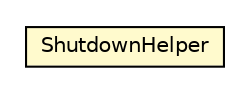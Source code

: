 #!/usr/local/bin/dot
#
# Class diagram 
# Generated by UMLGraph version R5_6-24-gf6e263 (http://www.umlgraph.org/)
#

digraph G {
	edge [fontname="Helvetica",fontsize=10,labelfontname="Helvetica",labelfontsize=10];
	node [fontname="Helvetica",fontsize=10,shape=plaintext];
	nodesep=0.25;
	ranksep=0.5;
	// com.orientechnologies.orient.server.ShutdownHelper
	c4531260 [label=<<table title="com.orientechnologies.orient.server.ShutdownHelper" border="0" cellborder="1" cellspacing="0" cellpadding="2" port="p" bgcolor="lemonChiffon" href="./ShutdownHelper.html">
		<tr><td><table border="0" cellspacing="0" cellpadding="1">
<tr><td align="center" balign="center"> ShutdownHelper </td></tr>
		</table></td></tr>
		</table>>, URL="./ShutdownHelper.html", fontname="Helvetica", fontcolor="black", fontsize=10.0];
}

